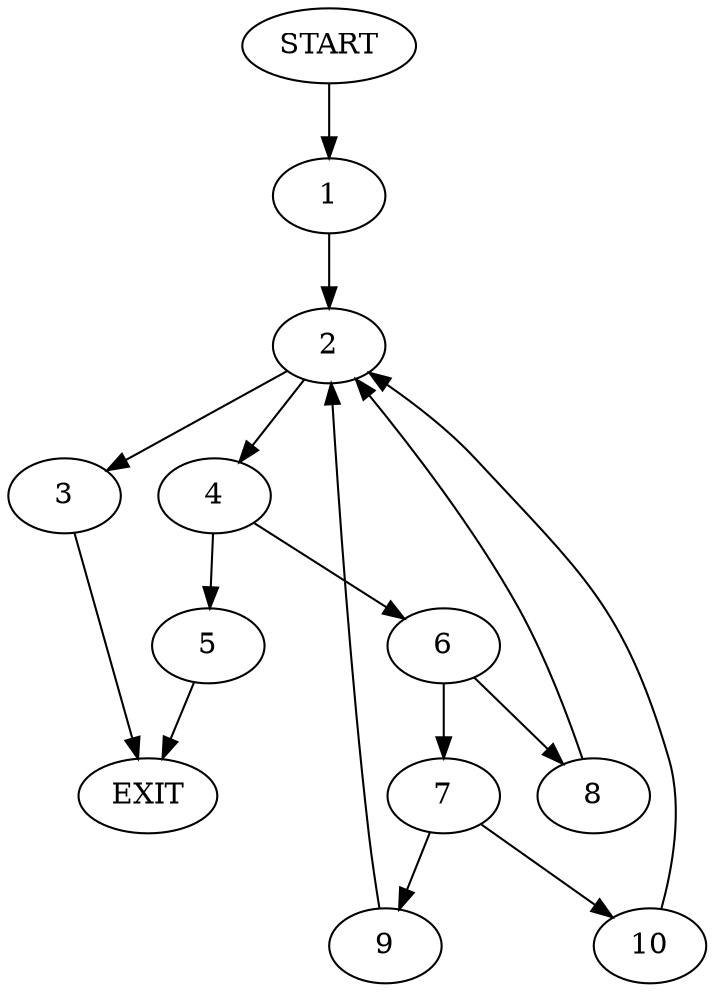 digraph {
0 [label="START"]
11 [label="EXIT"]
0 -> 1
1 -> 2
2 -> 3
2 -> 4
4 -> 5
4 -> 6
3 -> 11
6 -> 7
6 -> 8
5 -> 11
7 -> 9
7 -> 10
8 -> 2
10 -> 2
9 -> 2
}
